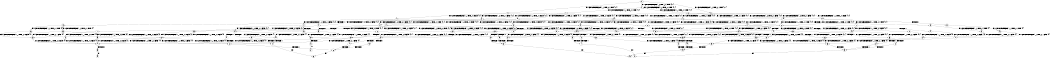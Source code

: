 digraph BCG {
size = "7, 10.5";
center = TRUE;
node [shape = circle];
0 [peripheries = 2];
0 -> 1 [label = "EX !0 !ATOMIC_EXCH_BRANCH (1, +1, TRUE, +0, 1, TRUE) !{0, 1}"];
0 -> 2 [label = "EX !1 !ATOMIC_EXCH_BRANCH (1, +0, TRUE, +0, 1, TRUE) !{0, 1}"];
0 -> 3 [label = "EX !0 !ATOMIC_EXCH_BRANCH (1, +1, TRUE, +0, 1, TRUE) !{0, 1}"];
1 -> 4 [label = "EX !0 !ATOMIC_EXCH_BRANCH (1, +1, TRUE, +0, 1, FALSE) !{0, 1}"];
1 -> 5 [label = "EX !1 !ATOMIC_EXCH_BRANCH (1, +0, TRUE, +0, 1, FALSE) !{0, 1}"];
1 -> 6 [label = "EX !0 !ATOMIC_EXCH_BRANCH (1, +1, TRUE, +0, 1, FALSE) !{0, 1}"];
2 -> 2 [label = "EX !1 !ATOMIC_EXCH_BRANCH (1, +0, TRUE, +0, 1, TRUE) !{0, 1}"];
2 -> 7 [label = "EX !0 !ATOMIC_EXCH_BRANCH (1, +1, TRUE, +0, 1, TRUE) !{0, 1}"];
2 -> 8 [label = "EX !0 !ATOMIC_EXCH_BRANCH (1, +1, TRUE, +0, 1, TRUE) !{0, 1}"];
3 -> 9 [label = "EX !1 !ATOMIC_EXCH_BRANCH (1, +0, TRUE, +0, 1, FALSE) !{0, 1}"];
3 -> 6 [label = "EX !0 !ATOMIC_EXCH_BRANCH (1, +1, TRUE, +0, 1, FALSE) !{0, 1}"];
3 -> 10 [label = "EX !1 !ATOMIC_EXCH_BRANCH (1, +0, TRUE, +0, 1, FALSE) !{0, 1}"];
4 -> 11 [label = "EX !0 !ATOMIC_EXCH_BRANCH (1, +1, TRUE, +0, 2, FALSE) !{0, 1}"];
4 -> 12 [label = "EX !1 !ATOMIC_EXCH_BRANCH (1, +0, TRUE, +0, 1, FALSE) !{0, 1}"];
4 -> 13 [label = "EX !0 !ATOMIC_EXCH_BRANCH (1, +1, TRUE, +0, 2, FALSE) !{0, 1}"];
5 -> 14 [label = "EX !0 !ATOMIC_EXCH_BRANCH (1, +1, TRUE, +0, 1, TRUE) !{0, 1}"];
5 -> 15 [label = "TERMINATE !1"];
5 -> 16 [label = "EX !0 !ATOMIC_EXCH_BRANCH (1, +1, TRUE, +0, 1, TRUE) !{0, 1}"];
6 -> 17 [label = "EX !1 !ATOMIC_EXCH_BRANCH (1, +0, TRUE, +0, 1, FALSE) !{0, 1}"];
6 -> 13 [label = "EX !0 !ATOMIC_EXCH_BRANCH (1, +1, TRUE, +0, 2, FALSE) !{0, 1}"];
6 -> 18 [label = "EX !1 !ATOMIC_EXCH_BRANCH (1, +0, TRUE, +0, 1, FALSE) !{0, 1}"];
7 -> 19 [label = "EX !0 !ATOMIC_EXCH_BRANCH (1, +1, TRUE, +0, 1, FALSE) !{0, 1}"];
7 -> 5 [label = "EX !1 !ATOMIC_EXCH_BRANCH (1, +0, TRUE, +0, 1, FALSE) !{0, 1}"];
7 -> 20 [label = "EX !0 !ATOMIC_EXCH_BRANCH (1, +1, TRUE, +0, 1, FALSE) !{0, 1}"];
8 -> 9 [label = "EX !1 !ATOMIC_EXCH_BRANCH (1, +0, TRUE, +0, 1, FALSE) !{0, 1}"];
8 -> 20 [label = "EX !0 !ATOMIC_EXCH_BRANCH (1, +1, TRUE, +0, 1, FALSE) !{0, 1}"];
8 -> 10 [label = "EX !1 !ATOMIC_EXCH_BRANCH (1, +0, TRUE, +0, 1, FALSE) !{0, 1}"];
9 -> 21 [label = "EX !0 !ATOMIC_EXCH_BRANCH (1, +1, TRUE, +0, 1, TRUE) !{0, 1}"];
9 -> 22 [label = "TERMINATE !1"];
9 -> 16 [label = "EX !0 !ATOMIC_EXCH_BRANCH (1, +1, TRUE, +0, 1, TRUE) !{0, 1}"];
10 -> 16 [label = "EX !0 !ATOMIC_EXCH_BRANCH (1, +1, TRUE, +0, 1, TRUE) !{0, 1}"];
10 -> 23 [label = "TERMINATE !1"];
11 -> 24 [label = "EX !1 !ATOMIC_EXCH_BRANCH (1, +0, TRUE, +0, 1, FALSE) !{0, 1}"];
11 -> 25 [label = "TERMINATE !0"];
12 -> 26 [label = "EX !0 !ATOMIC_EXCH_BRANCH (1, +1, TRUE, +0, 2, TRUE) !{0, 1}"];
12 -> 27 [label = "TERMINATE !1"];
12 -> 28 [label = "EX !0 !ATOMIC_EXCH_BRANCH (1, +1, TRUE, +0, 2, TRUE) !{0, 1}"];
13 -> 29 [label = "EX !1 !ATOMIC_EXCH_BRANCH (1, +0, TRUE, +0, 1, FALSE) !{0, 1}"];
13 -> 30 [label = "EX !1 !ATOMIC_EXCH_BRANCH (1, +0, TRUE, +0, 1, FALSE) !{0, 1}"];
13 -> 31 [label = "TERMINATE !0"];
14 -> 32 [label = "EX !0 !ATOMIC_EXCH_BRANCH (1, +1, TRUE, +0, 1, FALSE) !{0, 1}"];
14 -> 33 [label = "TERMINATE !1"];
14 -> 34 [label = "EX !0 !ATOMIC_EXCH_BRANCH (1, +1, TRUE, +0, 1, FALSE) !{0, 1}"];
15 -> 35 [label = "EX !0 !ATOMIC_EXCH_BRANCH (1, +1, TRUE, +0, 1, TRUE) !{0}"];
15 -> 36 [label = "EX !0 !ATOMIC_EXCH_BRANCH (1, +1, TRUE, +0, 1, TRUE) !{0}"];
16 -> 34 [label = "EX !0 !ATOMIC_EXCH_BRANCH (1, +1, TRUE, +0, 1, FALSE) !{0, 1}"];
16 -> 37 [label = "TERMINATE !1"];
17 -> 38 [label = "EX !0 !ATOMIC_EXCH_BRANCH (1, +1, TRUE, +0, 2, TRUE) !{0, 1}"];
17 -> 39 [label = "TERMINATE !1"];
17 -> 28 [label = "EX !0 !ATOMIC_EXCH_BRANCH (1, +1, TRUE, +0, 2, TRUE) !{0, 1}"];
18 -> 28 [label = "EX !0 !ATOMIC_EXCH_BRANCH (1, +1, TRUE, +0, 2, TRUE) !{0, 1}"];
18 -> 40 [label = "TERMINATE !1"];
19 -> 41 [label = "EX !0 !ATOMIC_EXCH_BRANCH (1, +1, TRUE, +0, 2, FALSE) !{0, 1}"];
19 -> 12 [label = "EX !1 !ATOMIC_EXCH_BRANCH (1, +0, TRUE, +0, 1, FALSE) !{0, 1}"];
19 -> 42 [label = "EX !0 !ATOMIC_EXCH_BRANCH (1, +1, TRUE, +0, 2, FALSE) !{0, 1}"];
20 -> 17 [label = "EX !1 !ATOMIC_EXCH_BRANCH (1, +0, TRUE, +0, 1, FALSE) !{0, 1}"];
20 -> 42 [label = "EX !0 !ATOMIC_EXCH_BRANCH (1, +1, TRUE, +0, 2, FALSE) !{0, 1}"];
20 -> 18 [label = "EX !1 !ATOMIC_EXCH_BRANCH (1, +0, TRUE, +0, 1, FALSE) !{0, 1}"];
21 -> 43 [label = "EX !0 !ATOMIC_EXCH_BRANCH (1, +1, TRUE, +0, 1, FALSE) !{0, 1}"];
21 -> 44 [label = "TERMINATE !1"];
21 -> 34 [label = "EX !0 !ATOMIC_EXCH_BRANCH (1, +1, TRUE, +0, 1, FALSE) !{0, 1}"];
22 -> 45 [label = "EX !0 !ATOMIC_EXCH_BRANCH (1, +1, TRUE, +0, 1, TRUE) !{0}"];
23 -> 46 [label = "EX !0 !ATOMIC_EXCH_BRANCH (1, +1, TRUE, +0, 1, TRUE) !{0}"];
24 -> 47 [label = "TERMINATE !0"];
24 -> 48 [label = "TERMINATE !1"];
25 -> 49 [label = "EX !1 !ATOMIC_EXCH_BRANCH (1, +0, TRUE, +0, 1, FALSE) !{1}"];
25 -> 50 [label = "EX !1 !ATOMIC_EXCH_BRANCH (1, +0, TRUE, +0, 1, FALSE) !{1}"];
26 -> 51 [label = "EX !0 !ATOMIC_EXCH_BRANCH (1, +1, TRUE, +0, 2, FALSE) !{0, 1}"];
26 -> 52 [label = "TERMINATE !1"];
26 -> 53 [label = "EX !0 !ATOMIC_EXCH_BRANCH (1, +1, TRUE, +0, 2, FALSE) !{0, 1}"];
27 -> 54 [label = "EX !0 !ATOMIC_EXCH_BRANCH (1, +1, TRUE, +0, 2, TRUE) !{0}"];
27 -> 55 [label = "EX !0 !ATOMIC_EXCH_BRANCH (1, +1, TRUE, +0, 2, TRUE) !{0}"];
28 -> 53 [label = "EX !0 !ATOMIC_EXCH_BRANCH (1, +1, TRUE, +0, 2, FALSE) !{0, 1}"];
28 -> 56 [label = "TERMINATE !1"];
29 -> 57 [label = "TERMINATE !0"];
29 -> 58 [label = "TERMINATE !1"];
30 -> 59 [label = "TERMINATE !0"];
30 -> 60 [label = "TERMINATE !1"];
31 -> 61 [label = "EX !1 !ATOMIC_EXCH_BRANCH (1, +0, TRUE, +0, 1, FALSE) !{1}"];
32 -> 51 [label = "EX !0 !ATOMIC_EXCH_BRANCH (1, +1, TRUE, +0, 2, FALSE) !{0, 1}"];
32 -> 52 [label = "TERMINATE !1"];
32 -> 53 [label = "EX !0 !ATOMIC_EXCH_BRANCH (1, +1, TRUE, +0, 2, FALSE) !{0, 1}"];
33 -> 62 [label = "EX !0 !ATOMIC_EXCH_BRANCH (1, +1, TRUE, +0, 1, FALSE) !{0}"];
33 -> 63 [label = "EX !0 !ATOMIC_EXCH_BRANCH (1, +1, TRUE, +0, 1, FALSE) !{0}"];
34 -> 53 [label = "EX !0 !ATOMIC_EXCH_BRANCH (1, +1, TRUE, +0, 2, FALSE) !{0, 1}"];
34 -> 56 [label = "TERMINATE !1"];
35 -> 62 [label = "EX !0 !ATOMIC_EXCH_BRANCH (1, +1, TRUE, +0, 1, FALSE) !{0}"];
35 -> 63 [label = "EX !0 !ATOMIC_EXCH_BRANCH (1, +1, TRUE, +0, 1, FALSE) !{0}"];
36 -> 63 [label = "EX !0 !ATOMIC_EXCH_BRANCH (1, +1, TRUE, +0, 1, FALSE) !{0}"];
37 -> 64 [label = "EX !0 !ATOMIC_EXCH_BRANCH (1, +1, TRUE, +0, 1, FALSE) !{0}"];
38 -> 65 [label = "EX !0 !ATOMIC_EXCH_BRANCH (1, +1, TRUE, +0, 2, FALSE) !{0, 1}"];
38 -> 66 [label = "TERMINATE !1"];
38 -> 53 [label = "EX !0 !ATOMIC_EXCH_BRANCH (1, +1, TRUE, +0, 2, FALSE) !{0, 1}"];
39 -> 67 [label = "EX !0 !ATOMIC_EXCH_BRANCH (1, +1, TRUE, +0, 2, TRUE) !{0}"];
40 -> 68 [label = "EX !0 !ATOMIC_EXCH_BRANCH (1, +1, TRUE, +0, 2, TRUE) !{0}"];
41 -> 24 [label = "EX !1 !ATOMIC_EXCH_BRANCH (1, +0, TRUE, +0, 1, FALSE) !{0, 1}"];
41 -> 69 [label = "TERMINATE !0"];
42 -> 29 [label = "EX !1 !ATOMIC_EXCH_BRANCH (1, +0, TRUE, +0, 1, FALSE) !{0, 1}"];
42 -> 30 [label = "EX !1 !ATOMIC_EXCH_BRANCH (1, +0, TRUE, +0, 1, FALSE) !{0, 1}"];
42 -> 70 [label = "TERMINATE !0"];
43 -> 65 [label = "EX !0 !ATOMIC_EXCH_BRANCH (1, +1, TRUE, +0, 2, FALSE) !{0, 1}"];
43 -> 66 [label = "TERMINATE !1"];
43 -> 53 [label = "EX !0 !ATOMIC_EXCH_BRANCH (1, +1, TRUE, +0, 2, FALSE) !{0, 1}"];
44 -> 71 [label = "EX !0 !ATOMIC_EXCH_BRANCH (1, +1, TRUE, +0, 1, FALSE) !{0}"];
45 -> 71 [label = "EX !0 !ATOMIC_EXCH_BRANCH (1, +1, TRUE, +0, 1, FALSE) !{0}"];
46 -> 64 [label = "EX !0 !ATOMIC_EXCH_BRANCH (1, +1, TRUE, +0, 1, FALSE) !{0}"];
47 -> 72 [label = "TERMINATE !1"];
48 -> 72 [label = "TERMINATE !0"];
49 -> 72 [label = "TERMINATE !1"];
50 -> 73 [label = "TERMINATE !1"];
51 -> 74 [label = "TERMINATE !0"];
51 -> 75 [label = "TERMINATE !1"];
52 -> 76 [label = "EX !0 !ATOMIC_EXCH_BRANCH (1, +1, TRUE, +0, 2, FALSE) !{0}"];
52 -> 77 [label = "EX !0 !ATOMIC_EXCH_BRANCH (1, +1, TRUE, +0, 2, FALSE) !{0}"];
53 -> 78 [label = "TERMINATE !0"];
53 -> 79 [label = "TERMINATE !1"];
54 -> 76 [label = "EX !0 !ATOMIC_EXCH_BRANCH (1, +1, TRUE, +0, 2, FALSE) !{0}"];
54 -> 77 [label = "EX !0 !ATOMIC_EXCH_BRANCH (1, +1, TRUE, +0, 2, FALSE) !{0}"];
55 -> 77 [label = "EX !0 !ATOMIC_EXCH_BRANCH (1, +1, TRUE, +0, 2, FALSE) !{0}"];
56 -> 80 [label = "EX !0 !ATOMIC_EXCH_BRANCH (1, +1, TRUE, +0, 2, FALSE) !{0}"];
57 -> 81 [label = "TERMINATE !1"];
58 -> 81 [label = "TERMINATE !0"];
59 -> 82 [label = "TERMINATE !1"];
60 -> 82 [label = "TERMINATE !0"];
61 -> 82 [label = "TERMINATE !1"];
62 -> 76 [label = "EX !0 !ATOMIC_EXCH_BRANCH (1, +1, TRUE, +0, 2, FALSE) !{0}"];
62 -> 77 [label = "EX !0 !ATOMIC_EXCH_BRANCH (1, +1, TRUE, +0, 2, FALSE) !{0}"];
63 -> 77 [label = "EX !0 !ATOMIC_EXCH_BRANCH (1, +1, TRUE, +0, 2, FALSE) !{0}"];
64 -> 80 [label = "EX !0 !ATOMIC_EXCH_BRANCH (1, +1, TRUE, +0, 2, FALSE) !{0}"];
65 -> 83 [label = "TERMINATE !0"];
65 -> 84 [label = "TERMINATE !1"];
66 -> 85 [label = "EX !0 !ATOMIC_EXCH_BRANCH (1, +1, TRUE, +0, 2, FALSE) !{0}"];
67 -> 85 [label = "EX !0 !ATOMIC_EXCH_BRANCH (1, +1, TRUE, +0, 2, FALSE) !{0}"];
68 -> 80 [label = "EX !0 !ATOMIC_EXCH_BRANCH (1, +1, TRUE, +0, 2, FALSE) !{0}"];
69 -> 49 [label = "EX !1 !ATOMIC_EXCH_BRANCH (1, +0, TRUE, +0, 1, FALSE) !{1}"];
69 -> 50 [label = "EX !1 !ATOMIC_EXCH_BRANCH (1, +0, TRUE, +0, 1, FALSE) !{1}"];
70 -> 61 [label = "EX !1 !ATOMIC_EXCH_BRANCH (1, +0, TRUE, +0, 1, FALSE) !{1}"];
71 -> 85 [label = "EX !0 !ATOMIC_EXCH_BRANCH (1, +1, TRUE, +0, 2, FALSE) !{0}"];
72 -> 86 [label = "exit"];
73 -> 87 [label = "exit"];
74 -> 88 [label = "TERMINATE !1"];
75 -> 88 [label = "TERMINATE !0"];
76 -> 88 [label = "TERMINATE !0"];
77 -> 89 [label = "TERMINATE !0"];
78 -> 90 [label = "TERMINATE !1"];
79 -> 90 [label = "TERMINATE !0"];
80 -> 90 [label = "TERMINATE !0"];
81 -> 91 [label = "exit"];
82 -> 92 [label = "exit"];
83 -> 93 [label = "TERMINATE !1"];
84 -> 93 [label = "TERMINATE !0"];
85 -> 93 [label = "TERMINATE !0"];
88 -> 86 [label = "exit"];
89 -> 94 [label = "exit"];
90 -> 92 [label = "exit"];
93 -> 91 [label = "exit"];
}
